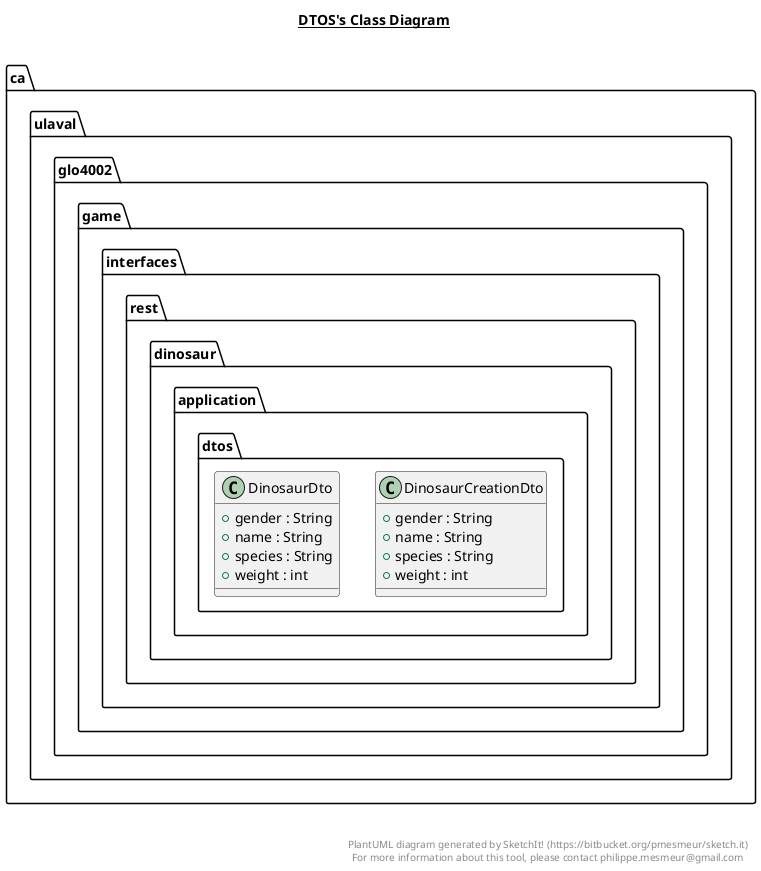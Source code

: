 @startuml

title __DTOS's Class Diagram__\n

  namespace ca.ulaval.glo4002.game {
    namespace interfaces.rest {
      namespace dinosaur.application {
        namespace dtos {
          class ca.ulaval.glo4002.game.interfaces.rest.dinosaur.application.dtos.DinosaurCreationDto {
              + gender : String
              + name : String
              + species : String
              + weight : int
          }
        }
      }
    }
  }
  

  namespace ca.ulaval.glo4002.game {
    namespace interfaces.rest {
      namespace dinosaur.application {
        namespace dtos {
          class ca.ulaval.glo4002.game.interfaces.rest.dinosaur.application.dtos.DinosaurDto {
              + gender : String
              + name : String
              + species : String
              + weight : int
          }
        }
      }
    }
  }
  



right footer


PlantUML diagram generated by SketchIt! (https://bitbucket.org/pmesmeur/sketch.it)
For more information about this tool, please contact philippe.mesmeur@gmail.com
endfooter

@enduml
